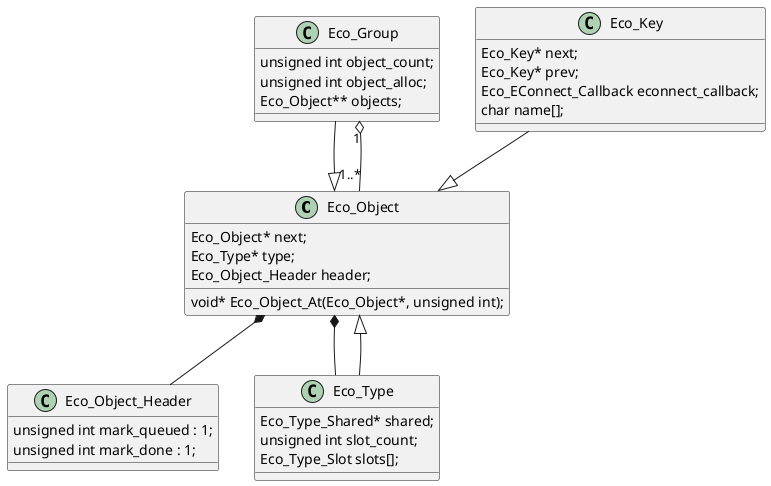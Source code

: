 @startuml "Eco_Object"

class Eco_Object
class Eco_Object_Header
class Eco_Type
class Eco_Group
class Eco_Key

Eco_Object *-- Eco_Object_Header
Eco_Object *-- Eco_Type
Eco_Object : Eco_Object* next;
Eco_Object : Eco_Type* type;
Eco_Object : Eco_Object_Header header;
Eco_Object : void* Eco_Object_At(Eco_Object*, unsigned int);

Eco_Object_Header : unsigned int mark_queued : 1;
Eco_Object_Header : unsigned int mark_done : 1;


Eco_Type --|> Eco_Object
Eco_Type : Eco_Type_Shared* shared;
Eco_Type : unsigned int slot_count;
Eco_Type : Eco_Type_Slot slots[];

Eco_Group --|> Eco_Object
Eco_Group "1" o-- "1..*" Eco_Object
Eco_Group : unsigned int object_count;
Eco_Group : unsigned int object_alloc;
Eco_Group : Eco_Object** objects;

Eco_Key --|> Eco_Object
Eco_Key : Eco_Key* next;
Eco_Key : Eco_Key* prev;
Eco_Key : Eco_EConnect_Callback econnect_callback;
Eco_Key : char name[];

@enduml

